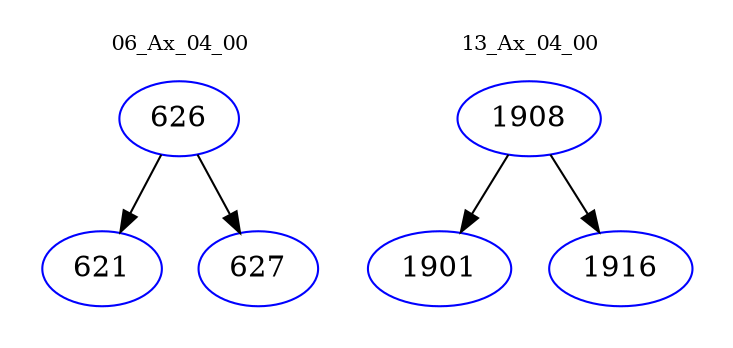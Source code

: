 digraph{
subgraph cluster_0 {
color = white
label = "06_Ax_04_00";
fontsize=10;
T0_626 [label="626", color="blue"]
T0_626 -> T0_621 [color="black"]
T0_621 [label="621", color="blue"]
T0_626 -> T0_627 [color="black"]
T0_627 [label="627", color="blue"]
}
subgraph cluster_1 {
color = white
label = "13_Ax_04_00";
fontsize=10;
T1_1908 [label="1908", color="blue"]
T1_1908 -> T1_1901 [color="black"]
T1_1901 [label="1901", color="blue"]
T1_1908 -> T1_1916 [color="black"]
T1_1916 [label="1916", color="blue"]
}
}
